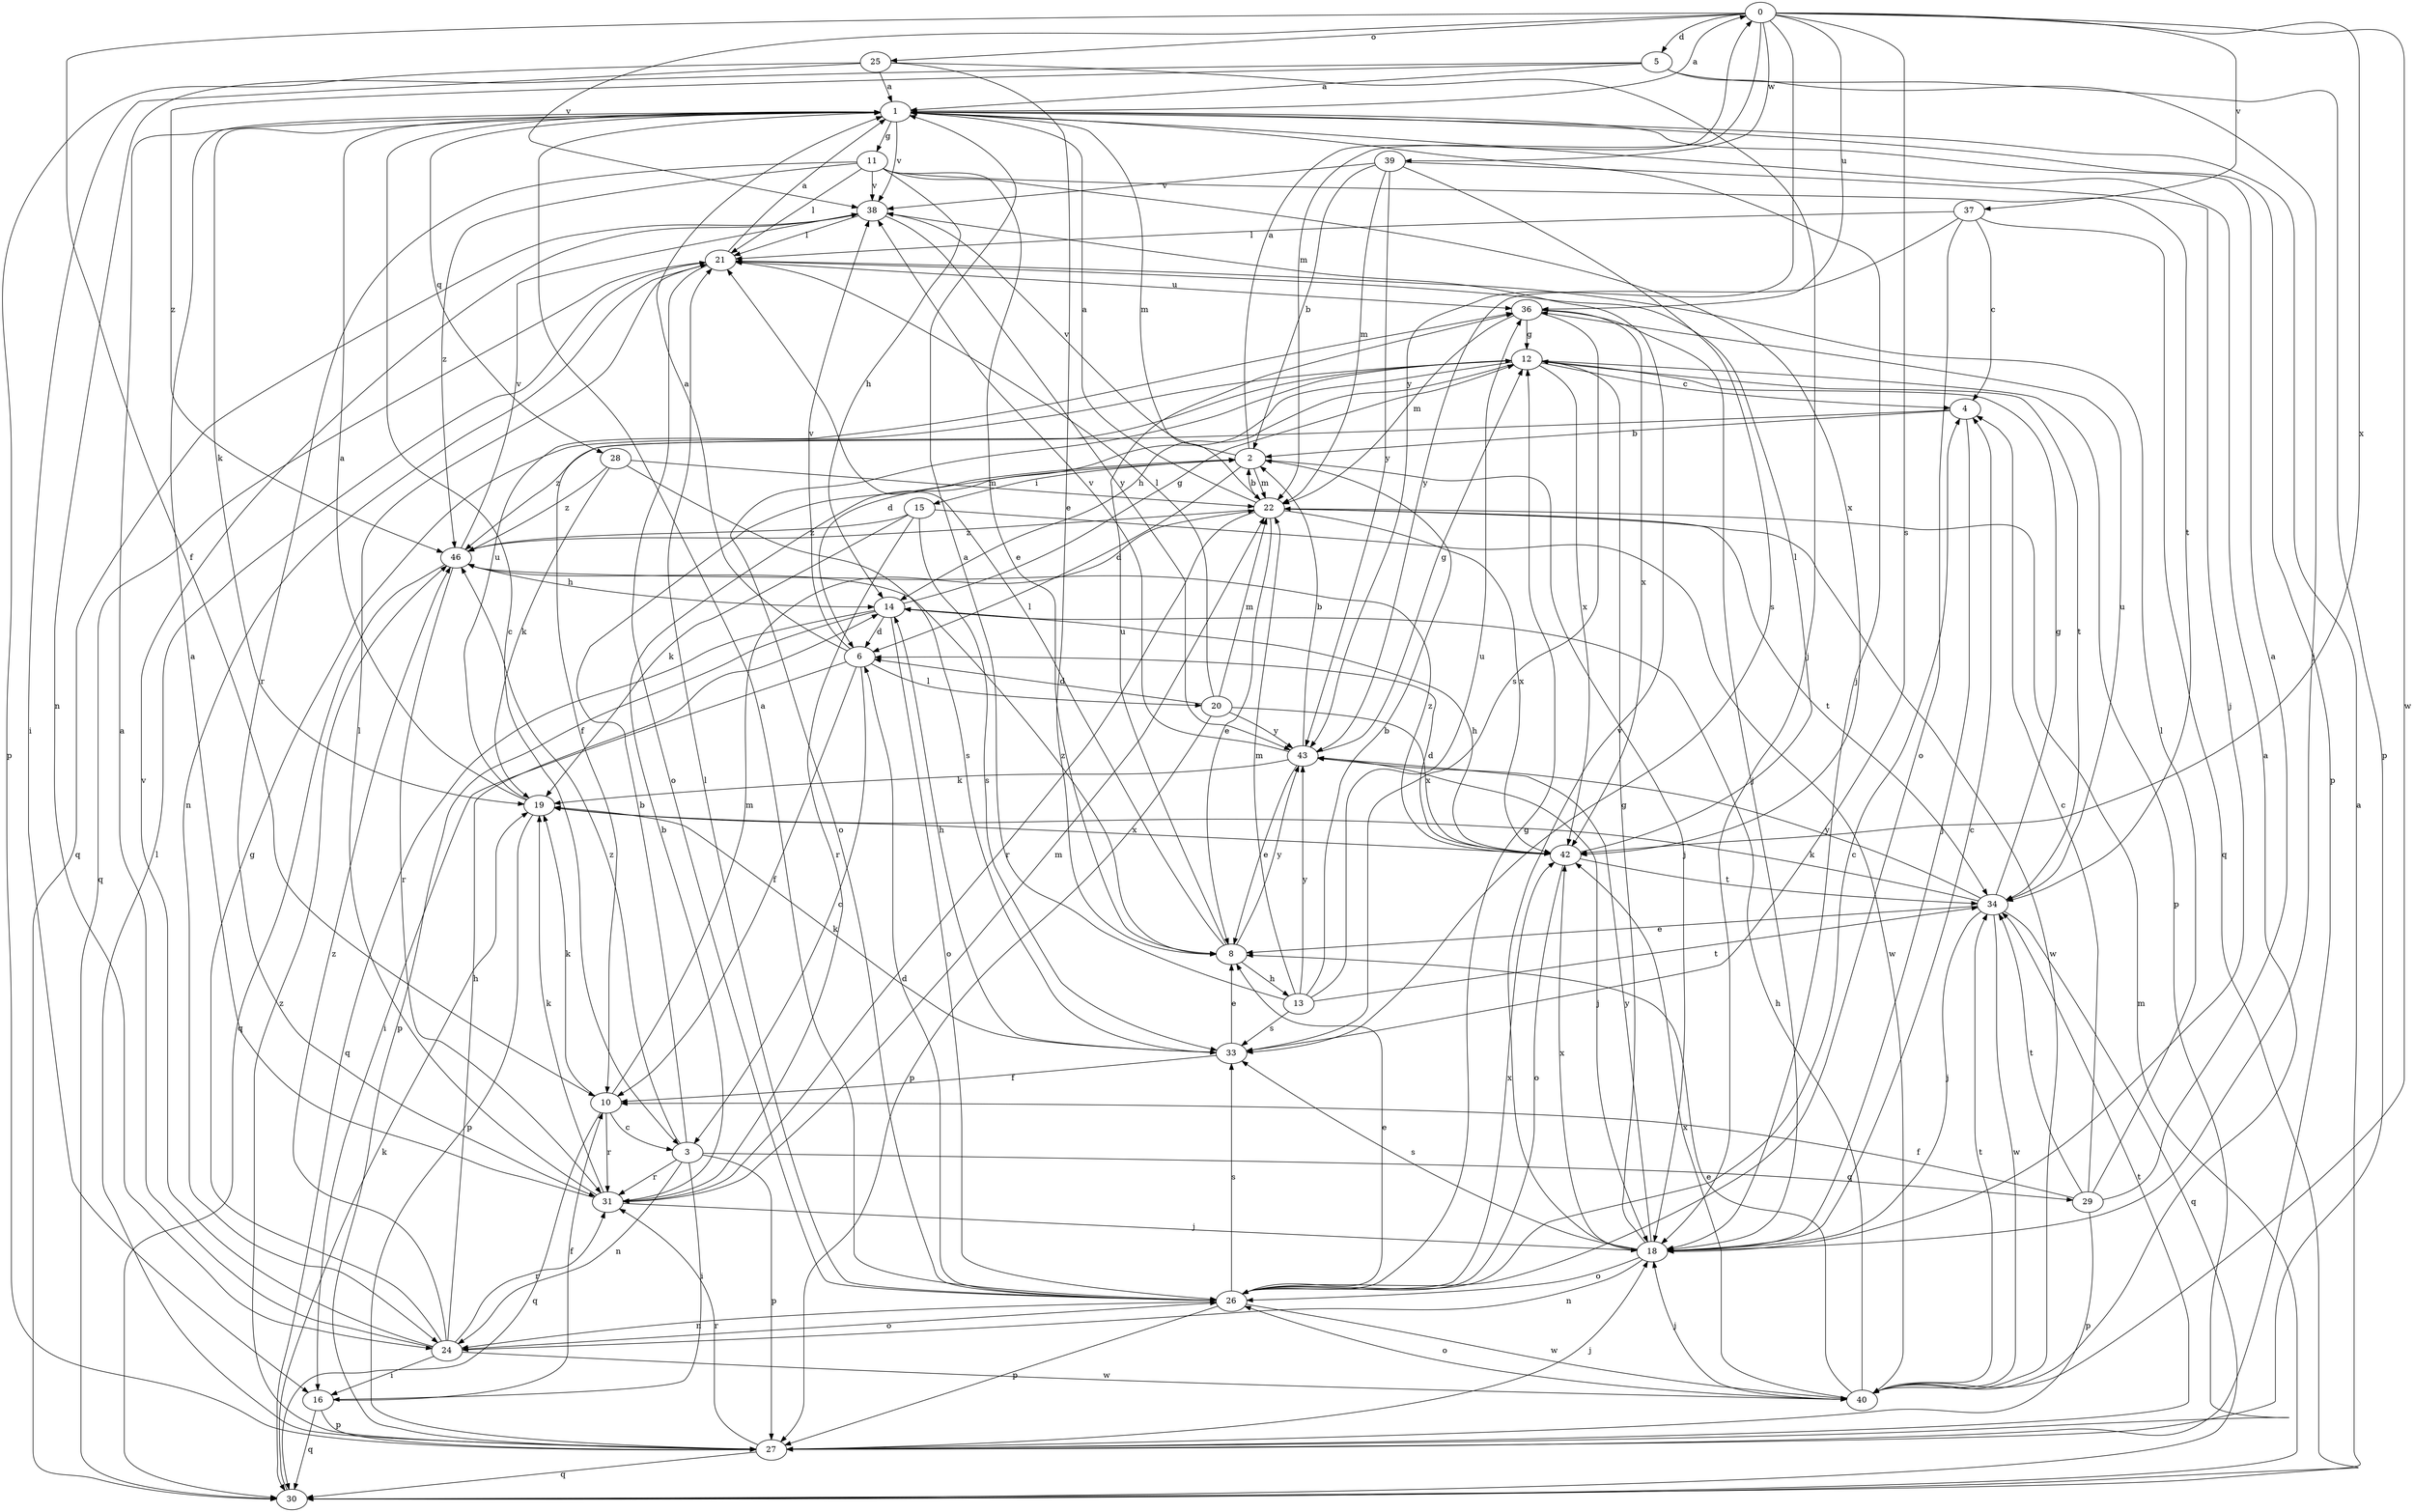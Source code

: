 strict digraph  {
0;
1;
2;
3;
4;
5;
6;
8;
10;
11;
12;
13;
14;
15;
16;
18;
19;
20;
21;
22;
24;
25;
26;
27;
28;
29;
30;
31;
33;
34;
36;
37;
38;
39;
40;
42;
43;
46;
0 -> 5  [label=d];
0 -> 10  [label=f];
0 -> 22  [label=m];
0 -> 25  [label=o];
0 -> 33  [label=s];
0 -> 36  [label=u];
0 -> 37  [label=v];
0 -> 38  [label=v];
0 -> 39  [label=w];
0 -> 40  [label=w];
0 -> 42  [label=x];
0 -> 43  [label=y];
1 -> 0  [label=a];
1 -> 3  [label=c];
1 -> 11  [label=g];
1 -> 18  [label=j];
1 -> 19  [label=k];
1 -> 22  [label=m];
1 -> 27  [label=p];
1 -> 28  [label=q];
1 -> 38  [label=v];
2 -> 0  [label=a];
2 -> 6  [label=d];
2 -> 15  [label=i];
2 -> 18  [label=j];
2 -> 22  [label=m];
2 -> 38  [label=v];
3 -> 2  [label=b];
3 -> 16  [label=i];
3 -> 24  [label=n];
3 -> 27  [label=p];
3 -> 29  [label=q];
3 -> 31  [label=r];
3 -> 46  [label=z];
4 -> 2  [label=b];
4 -> 18  [label=j];
4 -> 46  [label=z];
5 -> 1  [label=a];
5 -> 18  [label=j];
5 -> 24  [label=n];
5 -> 27  [label=p];
5 -> 46  [label=z];
6 -> 1  [label=a];
6 -> 3  [label=c];
6 -> 10  [label=f];
6 -> 16  [label=i];
6 -> 20  [label=l];
6 -> 38  [label=v];
8 -> 13  [label=h];
8 -> 21  [label=l];
8 -> 36  [label=u];
8 -> 43  [label=y];
8 -> 46  [label=z];
10 -> 3  [label=c];
10 -> 19  [label=k];
10 -> 22  [label=m];
10 -> 30  [label=q];
10 -> 31  [label=r];
11 -> 8  [label=e];
11 -> 14  [label=h];
11 -> 21  [label=l];
11 -> 31  [label=r];
11 -> 34  [label=t];
11 -> 38  [label=v];
11 -> 42  [label=x];
11 -> 46  [label=z];
12 -> 4  [label=c];
12 -> 6  [label=d];
12 -> 10  [label=f];
12 -> 14  [label=h];
12 -> 26  [label=o];
12 -> 27  [label=p];
12 -> 34  [label=t];
12 -> 42  [label=x];
13 -> 1  [label=a];
13 -> 2  [label=b];
13 -> 22  [label=m];
13 -> 33  [label=s];
13 -> 34  [label=t];
13 -> 36  [label=u];
13 -> 43  [label=y];
14 -> 6  [label=d];
14 -> 12  [label=g];
14 -> 26  [label=o];
14 -> 27  [label=p];
14 -> 30  [label=q];
15 -> 19  [label=k];
15 -> 31  [label=r];
15 -> 33  [label=s];
15 -> 40  [label=w];
15 -> 46  [label=z];
16 -> 10  [label=f];
16 -> 27  [label=p];
16 -> 30  [label=q];
18 -> 4  [label=c];
18 -> 12  [label=g];
18 -> 24  [label=n];
18 -> 26  [label=o];
18 -> 33  [label=s];
18 -> 38  [label=v];
18 -> 42  [label=x];
18 -> 43  [label=y];
19 -> 1  [label=a];
19 -> 27  [label=p];
19 -> 36  [label=u];
19 -> 42  [label=x];
20 -> 6  [label=d];
20 -> 21  [label=l];
20 -> 22  [label=m];
20 -> 27  [label=p];
20 -> 42  [label=x];
20 -> 43  [label=y];
21 -> 1  [label=a];
21 -> 24  [label=n];
21 -> 26  [label=o];
21 -> 30  [label=q];
21 -> 36  [label=u];
22 -> 1  [label=a];
22 -> 2  [label=b];
22 -> 8  [label=e];
22 -> 31  [label=r];
22 -> 34  [label=t];
22 -> 40  [label=w];
22 -> 42  [label=x];
22 -> 46  [label=z];
24 -> 1  [label=a];
24 -> 12  [label=g];
24 -> 14  [label=h];
24 -> 16  [label=i];
24 -> 26  [label=o];
24 -> 31  [label=r];
24 -> 38  [label=v];
24 -> 40  [label=w];
24 -> 46  [label=z];
25 -> 1  [label=a];
25 -> 8  [label=e];
25 -> 16  [label=i];
25 -> 18  [label=j];
25 -> 27  [label=p];
26 -> 1  [label=a];
26 -> 4  [label=c];
26 -> 6  [label=d];
26 -> 8  [label=e];
26 -> 12  [label=g];
26 -> 21  [label=l];
26 -> 24  [label=n];
26 -> 27  [label=p];
26 -> 33  [label=s];
26 -> 40  [label=w];
26 -> 42  [label=x];
27 -> 18  [label=j];
27 -> 21  [label=l];
27 -> 30  [label=q];
27 -> 31  [label=r];
27 -> 34  [label=t];
27 -> 46  [label=z];
28 -> 19  [label=k];
28 -> 22  [label=m];
28 -> 33  [label=s];
28 -> 46  [label=z];
29 -> 1  [label=a];
29 -> 4  [label=c];
29 -> 10  [label=f];
29 -> 21  [label=l];
29 -> 27  [label=p];
29 -> 34  [label=t];
30 -> 1  [label=a];
30 -> 19  [label=k];
30 -> 22  [label=m];
31 -> 1  [label=a];
31 -> 2  [label=b];
31 -> 18  [label=j];
31 -> 19  [label=k];
31 -> 21  [label=l];
31 -> 22  [label=m];
33 -> 8  [label=e];
33 -> 10  [label=f];
33 -> 14  [label=h];
33 -> 19  [label=k];
34 -> 8  [label=e];
34 -> 12  [label=g];
34 -> 18  [label=j];
34 -> 19  [label=k];
34 -> 30  [label=q];
34 -> 36  [label=u];
34 -> 40  [label=w];
34 -> 43  [label=y];
36 -> 12  [label=g];
36 -> 18  [label=j];
36 -> 22  [label=m];
36 -> 33  [label=s];
36 -> 42  [label=x];
37 -> 4  [label=c];
37 -> 21  [label=l];
37 -> 26  [label=o];
37 -> 30  [label=q];
37 -> 43  [label=y];
38 -> 21  [label=l];
38 -> 30  [label=q];
38 -> 43  [label=y];
39 -> 2  [label=b];
39 -> 18  [label=j];
39 -> 22  [label=m];
39 -> 33  [label=s];
39 -> 38  [label=v];
39 -> 43  [label=y];
40 -> 1  [label=a];
40 -> 8  [label=e];
40 -> 14  [label=h];
40 -> 18  [label=j];
40 -> 26  [label=o];
40 -> 34  [label=t];
40 -> 42  [label=x];
42 -> 6  [label=d];
42 -> 14  [label=h];
42 -> 21  [label=l];
42 -> 26  [label=o];
42 -> 34  [label=t];
42 -> 46  [label=z];
43 -> 2  [label=b];
43 -> 8  [label=e];
43 -> 12  [label=g];
43 -> 18  [label=j];
43 -> 19  [label=k];
43 -> 38  [label=v];
46 -> 14  [label=h];
46 -> 30  [label=q];
46 -> 31  [label=r];
46 -> 38  [label=v];
}
